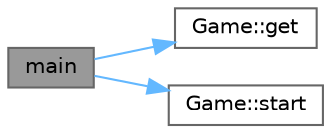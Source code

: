 digraph "main"
{
 // INTERACTIVE_SVG=YES
 // LATEX_PDF_SIZE
  bgcolor="transparent";
  edge [fontname=Helvetica,fontsize=10,labelfontname=Helvetica,labelfontsize=10];
  node [fontname=Helvetica,fontsize=10,shape=box,height=0.2,width=0.4];
  rankdir="LR";
  Node1 [id="Node000001",label="main",height=0.2,width=0.4,color="gray40", fillcolor="grey60", style="filled", fontcolor="black",tooltip="Main program entry point."];
  Node1 -> Node2 [id="edge5_Node000001_Node000002",color="steelblue1",style="solid",tooltip=" "];
  Node2 [id="Node000002",label="Game::get",height=0.2,width=0.4,color="grey40", fillcolor="white", style="filled",URL="$class_game.html#a9b5d5cc069f5d6f874d8be75ae319d1d",tooltip="Get the single instance of the Game class."];
  Node1 -> Node3 [id="edge6_Node000001_Node000003",color="steelblue1",style="solid",tooltip=" "];
  Node3 [id="Node000003",label="Game::start",height=0.2,width=0.4,color="grey40", fillcolor="white", style="filled",URL="$class_game.html#a3d9b98f7c4a96ecf578f75b96c9f0e90",tooltip="Starts a new game session."];
}
